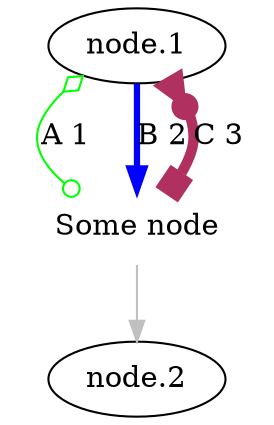 digraph Perl
{
graph [ rankdir="TB" ]
node [ shape="oval" ]
edge [ color="grey" ]
"node.1"
"" [ color="invis" label="Some node" ]
"node.2"
"node.1" -> "" [ arrowhead="odot" arrowtail="ediamond" color="green" dir="both" label="A 1" penwidth="1" ]
"node.1" -> "" [ color="blue" label="B 2" penwidth="3" ]
"node.1" -> "" [ arrowhead="box" arrowtail="invdot" color="maroon" dir="both" label="C 3" penwidth="5" ]
"" -> "node.2" [ label="" ]
}
